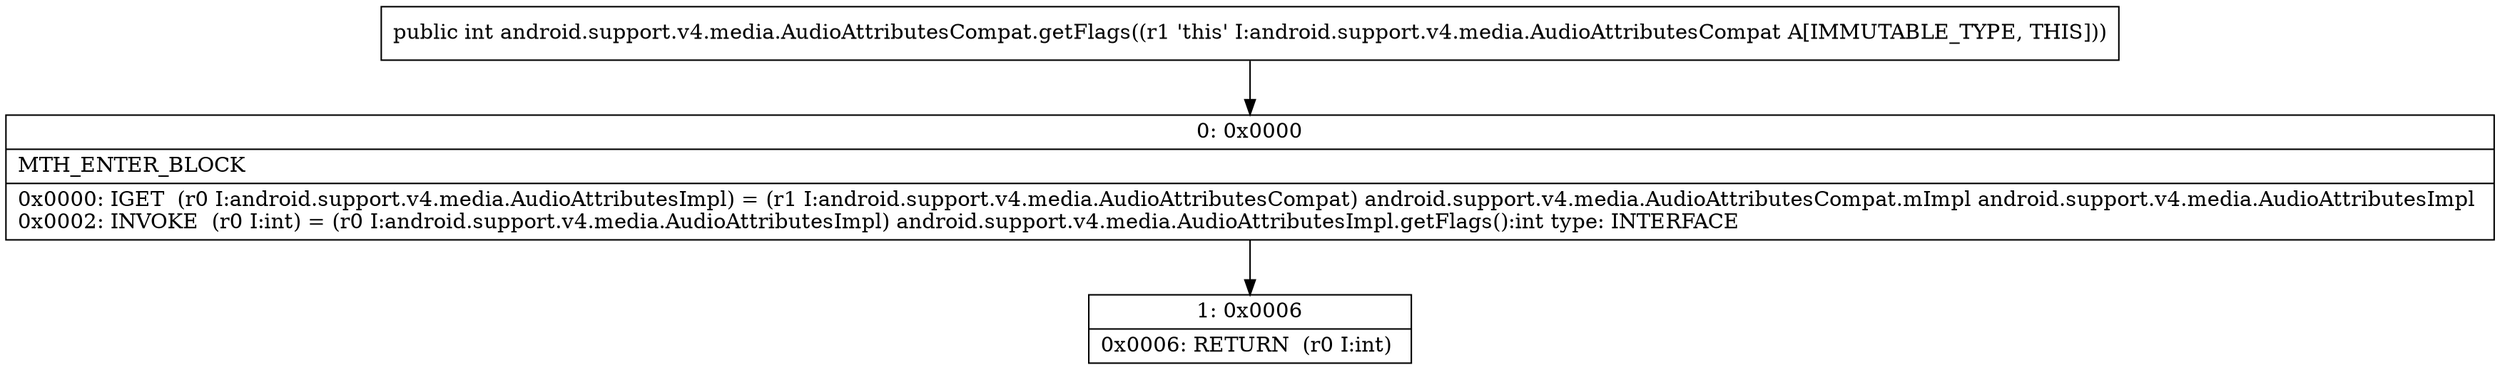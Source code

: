 digraph "CFG forandroid.support.v4.media.AudioAttributesCompat.getFlags()I" {
Node_0 [shape=record,label="{0\:\ 0x0000|MTH_ENTER_BLOCK\l|0x0000: IGET  (r0 I:android.support.v4.media.AudioAttributesImpl) = (r1 I:android.support.v4.media.AudioAttributesCompat) android.support.v4.media.AudioAttributesCompat.mImpl android.support.v4.media.AudioAttributesImpl \l0x0002: INVOKE  (r0 I:int) = (r0 I:android.support.v4.media.AudioAttributesImpl) android.support.v4.media.AudioAttributesImpl.getFlags():int type: INTERFACE \l}"];
Node_1 [shape=record,label="{1\:\ 0x0006|0x0006: RETURN  (r0 I:int) \l}"];
MethodNode[shape=record,label="{public int android.support.v4.media.AudioAttributesCompat.getFlags((r1 'this' I:android.support.v4.media.AudioAttributesCompat A[IMMUTABLE_TYPE, THIS])) }"];
MethodNode -> Node_0;
Node_0 -> Node_1;
}

